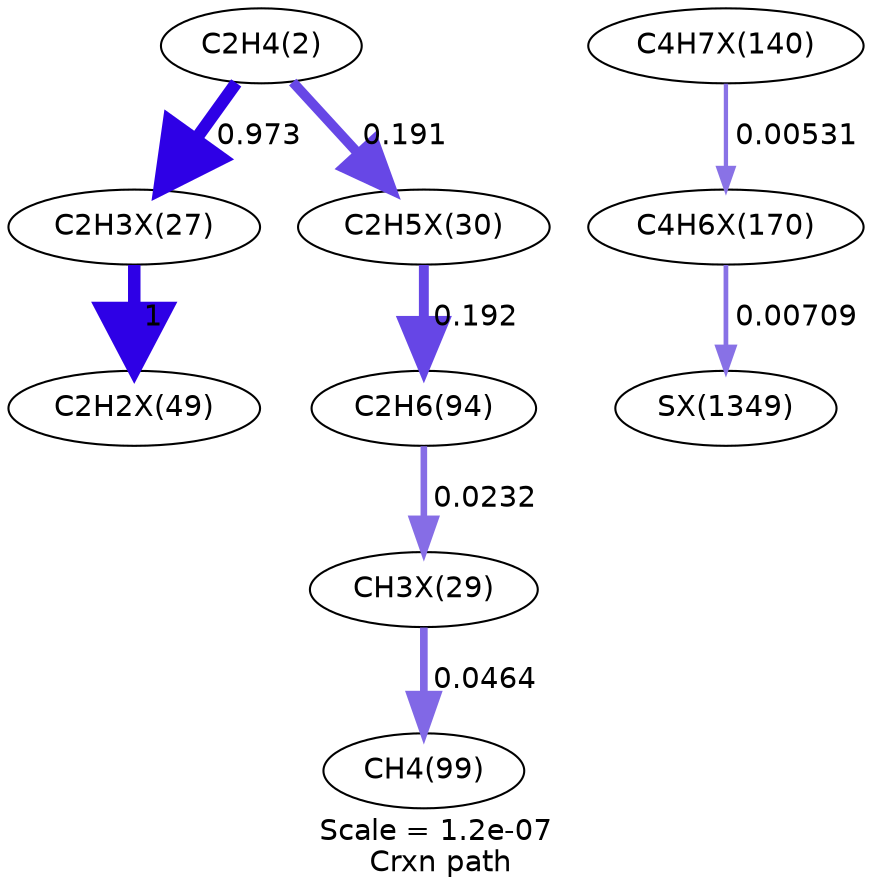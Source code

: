 digraph reaction_paths {
center=1;
s5 -> s19[fontname="Helvetica", style="setlinewidth(5.98)", arrowsize=2.99, color="0.7, 1.47, 0.9"
, label=" 0.973"];
s5 -> s22[fontname="Helvetica", style="setlinewidth(4.75)", arrowsize=2.38, color="0.7, 0.691, 0.9"
, label=" 0.191"];
s19 -> s30[fontname="Helvetica", style="setlinewidth(6)", arrowsize=3, color="0.7, 1.5, 0.9"
, label=" 1"];
s22 -> s11[fontname="Helvetica", style="setlinewidth(4.75)", arrowsize=2.38, color="0.7, 0.692, 0.9"
, label=" 0.192"];
s11 -> s21[fontname="Helvetica", style="setlinewidth(3.16)", arrowsize=1.58, color="0.7, 0.523, 0.9"
, label=" 0.0232"];
s21 -> s13[fontname="Helvetica", style="setlinewidth(3.68)", arrowsize=1.84, color="0.7, 0.546, 0.9"
, label=" 0.0464"];
s37 -> s39[fontname="Helvetica", style="setlinewidth(2.05)", arrowsize=1.02, color="0.7, 0.505, 0.9"
, label=" 0.00531"];
s39 -> s67[fontname="Helvetica", style="setlinewidth(2.26)", arrowsize=1.13, color="0.7, 0.507, 0.9"
, label=" 0.00709"];
s5 [ fontname="Helvetica", label="C2H4(2)"];
s11 [ fontname="Helvetica", label="C2H6(94)"];
s13 [ fontname="Helvetica", label="CH4(99)"];
s19 [ fontname="Helvetica", label="C2H3X(27)"];
s21 [ fontname="Helvetica", label="CH3X(29)"];
s22 [ fontname="Helvetica", label="C2H5X(30)"];
s30 [ fontname="Helvetica", label="C2H2X(49)"];
s37 [ fontname="Helvetica", label="C4H7X(140)"];
s39 [ fontname="Helvetica", label="C4H6X(170)"];
s67 [ fontname="Helvetica", label="SX(1349)"];
 label = "Scale = 1.2e-07\l Crxn path";
 fontname = "Helvetica";
}
